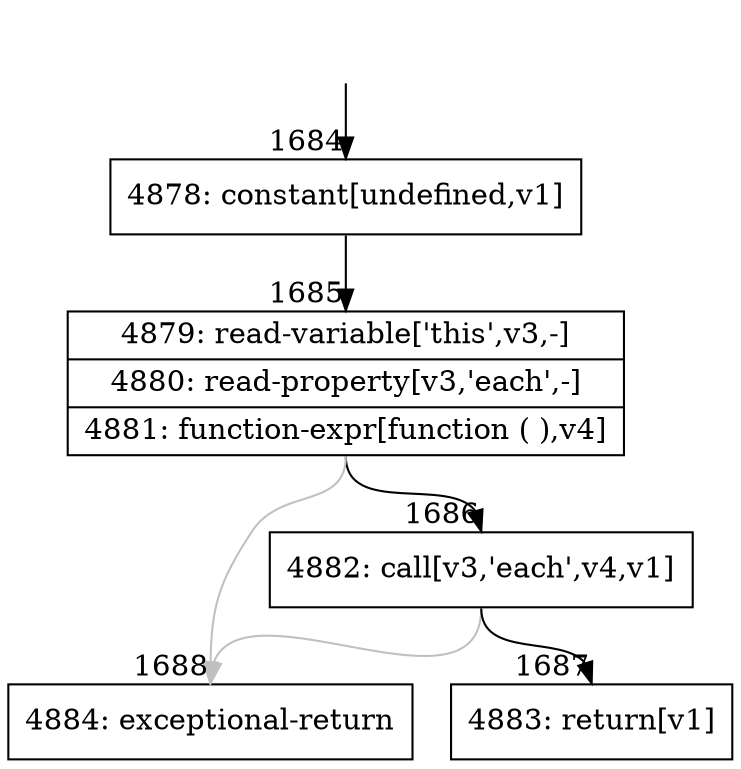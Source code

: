 digraph {
rankdir="TD"
BB_entry115[shape=none,label=""];
BB_entry115 -> BB1684 [tailport=s, headport=n, headlabel="    1684"]
BB1684 [shape=record label="{4878: constant[undefined,v1]}" ] 
BB1684 -> BB1685 [tailport=s, headport=n, headlabel="      1685"]
BB1685 [shape=record label="{4879: read-variable['this',v3,-]|4880: read-property[v3,'each',-]|4881: function-expr[function ( ),v4]}" ] 
BB1685 -> BB1686 [tailport=s, headport=n, headlabel="      1686"]
BB1685 -> BB1688 [tailport=s, headport=n, color=gray, headlabel="      1688"]
BB1686 [shape=record label="{4882: call[v3,'each',v4,v1]}" ] 
BB1686 -> BB1687 [tailport=s, headport=n, headlabel="      1687"]
BB1686 -> BB1688 [tailport=s, headport=n, color=gray]
BB1687 [shape=record label="{4883: return[v1]}" ] 
BB1688 [shape=record label="{4884: exceptional-return}" ] 
}
